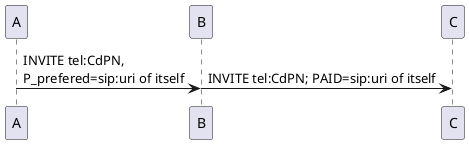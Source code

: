 {
  "sha1": "qnry8bpcnmh6huiukm9pbpzcsxgdlen",
  "insertion": {
    "when": "2024-06-04T17:28:42.687Z",
    "user": "plantuml@gmail.com"
  }
}
@startuml
!pragma teoz true
A->B: INVITE tel:CdPN,\nP_prefered=sip:uri of itself
& B->C: INVITE tel:CdPN; PAID=sip:uri of itself
@enduml
